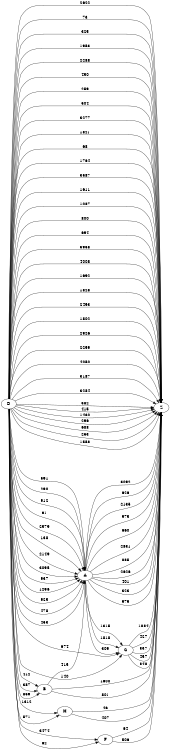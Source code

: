 digraph G {
	rankdir=LR size="8,5"
	D
	Z
	D -> Z [label=2622]
	D
	A
	D -> A [label=591]
	A
	Z
	A -> Z [label=3092]
	D
	A
	D -> A [label=290]
	A
	Z
	A -> Z [label=626]
	D
	Z
	D -> Z [label=73]
	D
	B
	D -> B [label=387]
	B
	Z
	B -> Z [label=1600]
	D
	Z
	D -> Z [label=325]
	D
	Z
	D -> Z [label=1953]
	D
	Z
	D -> Z [label=2288]
	D
	A
	D -> A [label=912]
	A
	Z
	A -> Z [label=2135]
	D
	Z
	D -> Z [label=450]
	D
	Z
	D -> Z [label=259]
	D
	Z
	D -> Z [label=504]
	D
	Z
	D -> Z [label=3277]
	D
	Z
	D -> Z [label=1821]
	D
	Z
	D -> Z [label=68]
	D
	Z
	D -> Z [label=1764]
	D
	Z
	D -> Z [label=3587]
	D
	Z
	D -> Z [label=1611]
	D
	A
	D -> A [label=91]
	A
	Z
	A -> Z [label=975]
	D
	H
	D -> H [label=571]
	H
	Z
	H -> Z [label=46]
	D
	Z
	D -> Z [label=1087]
	D
	A
	D -> A [label=2579]
	A
	Z
	A -> Z [label=660]
	D
	Z
	D -> Z [label=800]
	D
	Z
	D -> Z [label=694]
	D
	G
	D -> G [label=140]
	G
	Z
	G -> Z [label=427]
	D
	G
	D -> G [label=674]
	G
	Z
	G -> Z [label=337]
	D
	A
	D -> A [label=138]
	A
	Z
	A -> Z [label=2831]
	D
	Z
	D -> Z [label=3938]
	D
	Z
	D -> Z [label=4008]
	D
	Z
	D -> Z [label=1692]
	D
	A
	D -> A [label=2149]
	A
	G
	A -> G [label=1315]
	G
	Z
	G -> Z [label=457]
	D
	A
	D -> A [label=3095]
	A
	Z
	A -> Z [label=885]
	D
	B
	D -> B [label=859]
	B
	A
	B -> A [label=415]
	A
	Z
	A -> Z [label=2626]
	D
	Z
	D -> Z [label=1828]
	D
	Z
	D -> Z [label=2453]
	D
	Z
	D -> Z [label=1802]
	D
	A
	D -> A [label=937]
	A
	G
	A -> G [label=1818]
	G
	Z
	G -> Z [label=848]
	D
	H
	D -> H [label=1312]
	H
	Z
	H -> Z [label=407]
	D
	Z
	D -> Z [label=2926]
	D
	Z
	D -> Z [label=2259]
	D
	F
	D -> F [label=3474]
	F
	Z
	F -> Z [label=506]
	D
	A
	D -> A [label=1296]
	A
	Z
	A -> Z [label=401]
	D
	A
	D -> A [label=925]
	A
	Z
	A -> Z [label=323]
	D
	Z
	D -> Z [label=4050]
	D
	Z
	D -> Z [label=3187]
	D
	Z
	D -> Z [label=3284]
	D
	Z
	D -> Z [label=382]
	D
	Z
	D -> Z [label=415]
	D
	Z
	D -> Z [label=1430]
	D
	A
	D -> A [label=478]
	A
	G
	A -> G [label=309]
	G
	Z
	G -> Z [label=1884]
	D
	A
	D -> A [label=453]
	A
	Z
	A -> Z [label=979]
	D
	B
	D -> B [label=412]
	B
	Z
	B -> Z [label=801]
	D
	F
	D -> F [label=62]
	F
	Z
	F -> Z [label=64]
	D
	Z
	D -> Z [label=296]
	D
	Z
	D -> Z [label=688]
	D
	Z
	D -> Z [label=253]
	D
	Z
	D -> Z [label=1558]
}
